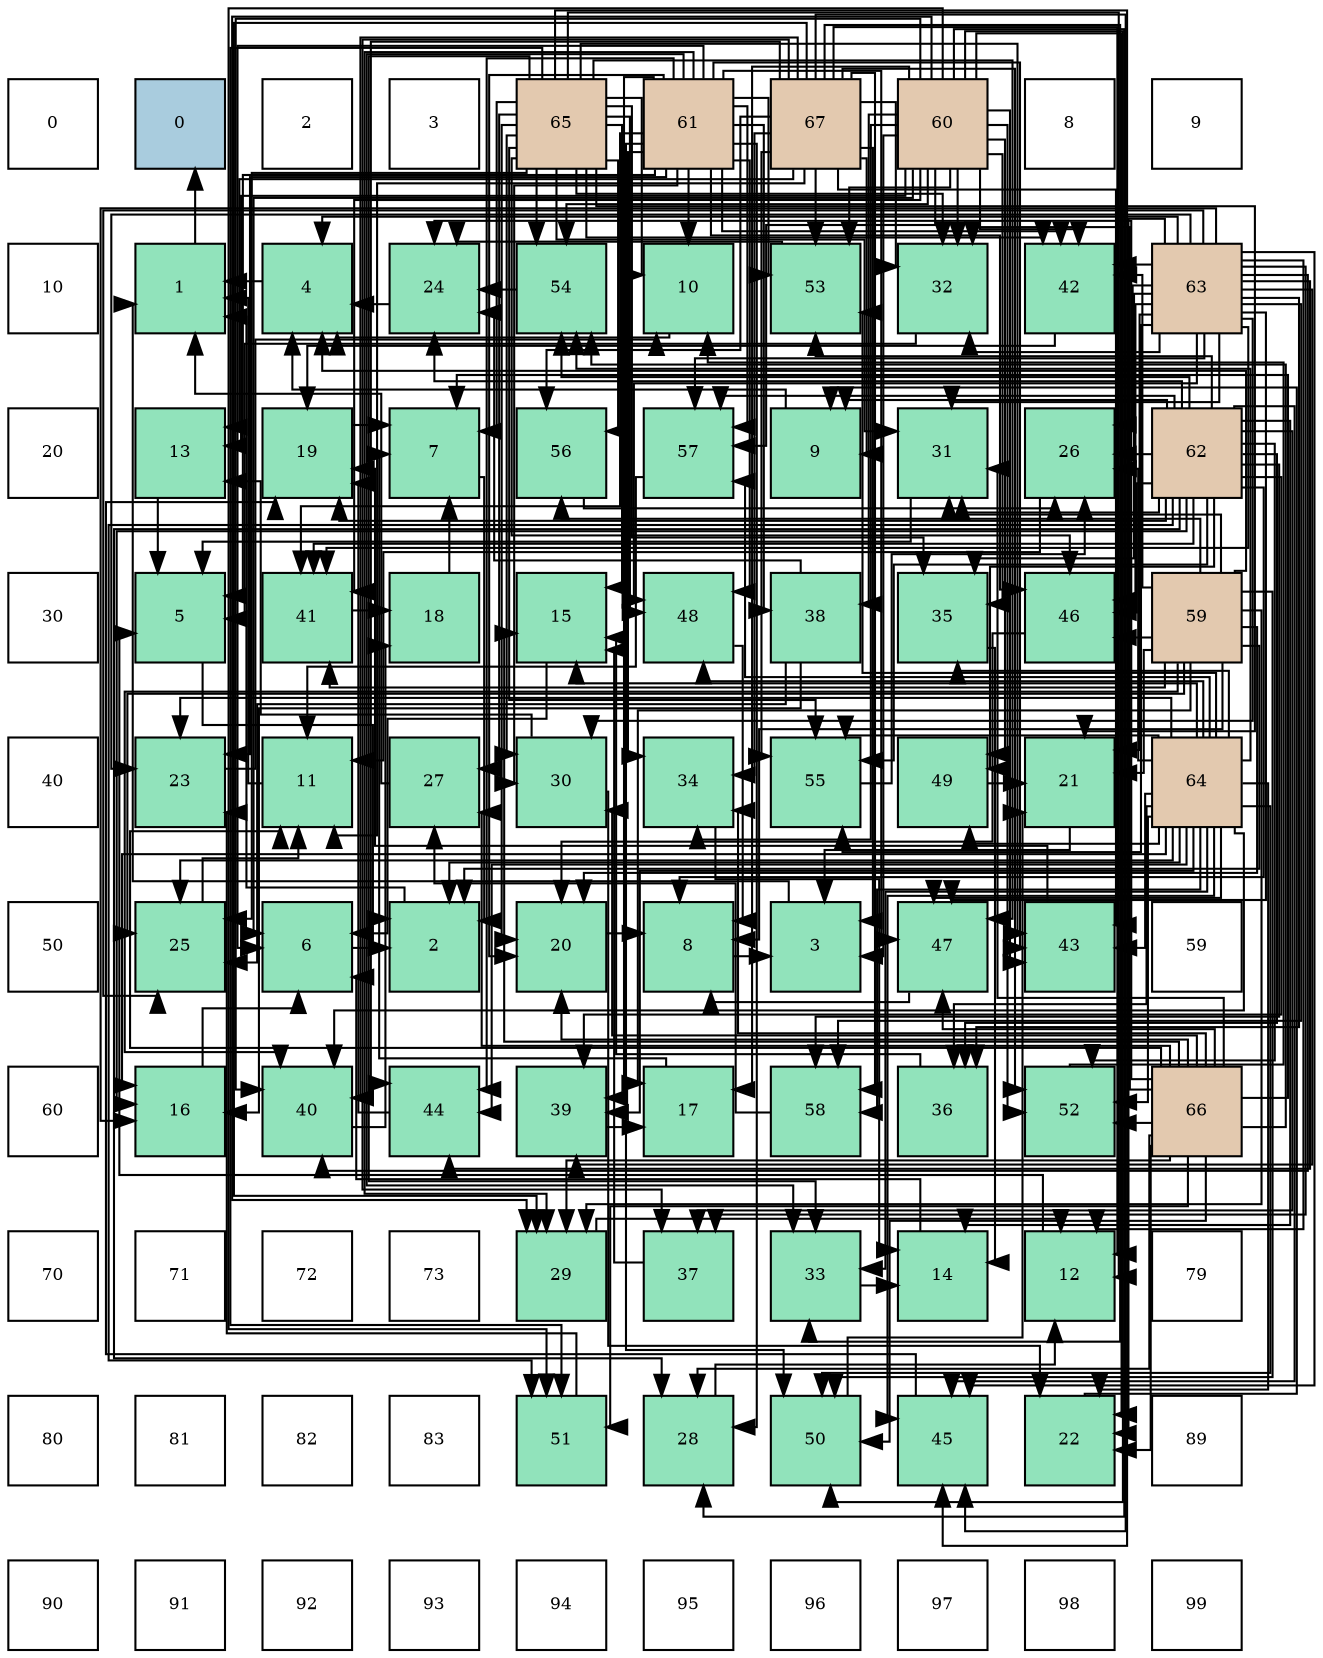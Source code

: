 digraph layout{
 rankdir=TB;
 splines=ortho;
 node [style=filled shape=square fixedsize=true width=0.6];
0[label="0", fontsize=8, fillcolor="#ffffff"];
1[label="0", fontsize=8, fillcolor="#a9ccde"];
2[label="2", fontsize=8, fillcolor="#ffffff"];
3[label="3", fontsize=8, fillcolor="#ffffff"];
4[label="65", fontsize=8, fillcolor="#e3c9af"];
5[label="61", fontsize=8, fillcolor="#e3c9af"];
6[label="67", fontsize=8, fillcolor="#e3c9af"];
7[label="60", fontsize=8, fillcolor="#e3c9af"];
8[label="8", fontsize=8, fillcolor="#ffffff"];
9[label="9", fontsize=8, fillcolor="#ffffff"];
10[label="10", fontsize=8, fillcolor="#ffffff"];
11[label="1", fontsize=8, fillcolor="#91e3bb"];
12[label="4", fontsize=8, fillcolor="#91e3bb"];
13[label="24", fontsize=8, fillcolor="#91e3bb"];
14[label="54", fontsize=8, fillcolor="#91e3bb"];
15[label="10", fontsize=8, fillcolor="#91e3bb"];
16[label="53", fontsize=8, fillcolor="#91e3bb"];
17[label="32", fontsize=8, fillcolor="#91e3bb"];
18[label="42", fontsize=8, fillcolor="#91e3bb"];
19[label="63", fontsize=8, fillcolor="#e3c9af"];
20[label="20", fontsize=8, fillcolor="#ffffff"];
21[label="13", fontsize=8, fillcolor="#91e3bb"];
22[label="19", fontsize=8, fillcolor="#91e3bb"];
23[label="7", fontsize=8, fillcolor="#91e3bb"];
24[label="56", fontsize=8, fillcolor="#91e3bb"];
25[label="57", fontsize=8, fillcolor="#91e3bb"];
26[label="9", fontsize=8, fillcolor="#91e3bb"];
27[label="31", fontsize=8, fillcolor="#91e3bb"];
28[label="26", fontsize=8, fillcolor="#91e3bb"];
29[label="62", fontsize=8, fillcolor="#e3c9af"];
30[label="30", fontsize=8, fillcolor="#ffffff"];
31[label="5", fontsize=8, fillcolor="#91e3bb"];
32[label="41", fontsize=8, fillcolor="#91e3bb"];
33[label="18", fontsize=8, fillcolor="#91e3bb"];
34[label="15", fontsize=8, fillcolor="#91e3bb"];
35[label="48", fontsize=8, fillcolor="#91e3bb"];
36[label="38", fontsize=8, fillcolor="#91e3bb"];
37[label="35", fontsize=8, fillcolor="#91e3bb"];
38[label="46", fontsize=8, fillcolor="#91e3bb"];
39[label="59", fontsize=8, fillcolor="#e3c9af"];
40[label="40", fontsize=8, fillcolor="#ffffff"];
41[label="23", fontsize=8, fillcolor="#91e3bb"];
42[label="11", fontsize=8, fillcolor="#91e3bb"];
43[label="27", fontsize=8, fillcolor="#91e3bb"];
44[label="30", fontsize=8, fillcolor="#91e3bb"];
45[label="34", fontsize=8, fillcolor="#91e3bb"];
46[label="55", fontsize=8, fillcolor="#91e3bb"];
47[label="49", fontsize=8, fillcolor="#91e3bb"];
48[label="21", fontsize=8, fillcolor="#91e3bb"];
49[label="64", fontsize=8, fillcolor="#e3c9af"];
50[label="50", fontsize=8, fillcolor="#ffffff"];
51[label="25", fontsize=8, fillcolor="#91e3bb"];
52[label="6", fontsize=8, fillcolor="#91e3bb"];
53[label="2", fontsize=8, fillcolor="#91e3bb"];
54[label="20", fontsize=8, fillcolor="#91e3bb"];
55[label="8", fontsize=8, fillcolor="#91e3bb"];
56[label="3", fontsize=8, fillcolor="#91e3bb"];
57[label="47", fontsize=8, fillcolor="#91e3bb"];
58[label="43", fontsize=8, fillcolor="#91e3bb"];
59[label="59", fontsize=8, fillcolor="#ffffff"];
60[label="60", fontsize=8, fillcolor="#ffffff"];
61[label="16", fontsize=8, fillcolor="#91e3bb"];
62[label="40", fontsize=8, fillcolor="#91e3bb"];
63[label="44", fontsize=8, fillcolor="#91e3bb"];
64[label="39", fontsize=8, fillcolor="#91e3bb"];
65[label="17", fontsize=8, fillcolor="#91e3bb"];
66[label="58", fontsize=8, fillcolor="#91e3bb"];
67[label="36", fontsize=8, fillcolor="#91e3bb"];
68[label="52", fontsize=8, fillcolor="#91e3bb"];
69[label="66", fontsize=8, fillcolor="#e3c9af"];
70[label="70", fontsize=8, fillcolor="#ffffff"];
71[label="71", fontsize=8, fillcolor="#ffffff"];
72[label="72", fontsize=8, fillcolor="#ffffff"];
73[label="73", fontsize=8, fillcolor="#ffffff"];
74[label="29", fontsize=8, fillcolor="#91e3bb"];
75[label="37", fontsize=8, fillcolor="#91e3bb"];
76[label="33", fontsize=8, fillcolor="#91e3bb"];
77[label="14", fontsize=8, fillcolor="#91e3bb"];
78[label="12", fontsize=8, fillcolor="#91e3bb"];
79[label="79", fontsize=8, fillcolor="#ffffff"];
80[label="80", fontsize=8, fillcolor="#ffffff"];
81[label="81", fontsize=8, fillcolor="#ffffff"];
82[label="82", fontsize=8, fillcolor="#ffffff"];
83[label="83", fontsize=8, fillcolor="#ffffff"];
84[label="51", fontsize=8, fillcolor="#91e3bb"];
85[label="28", fontsize=8, fillcolor="#91e3bb"];
86[label="50", fontsize=8, fillcolor="#91e3bb"];
87[label="45", fontsize=8, fillcolor="#91e3bb"];
88[label="22", fontsize=8, fillcolor="#91e3bb"];
89[label="89", fontsize=8, fillcolor="#ffffff"];
90[label="90", fontsize=8, fillcolor="#ffffff"];
91[label="91", fontsize=8, fillcolor="#ffffff"];
92[label="92", fontsize=8, fillcolor="#ffffff"];
93[label="93", fontsize=8, fillcolor="#ffffff"];
94[label="94", fontsize=8, fillcolor="#ffffff"];
95[label="95", fontsize=8, fillcolor="#ffffff"];
96[label="96", fontsize=8, fillcolor="#ffffff"];
97[label="97", fontsize=8, fillcolor="#ffffff"];
98[label="98", fontsize=8, fillcolor="#ffffff"];
99[label="99", fontsize=8, fillcolor="#ffffff"];
edge [constraint=false, style=vis];11 -> 1;
53 -> 11;
56 -> 11;
12 -> 11;
31 -> 53;
52 -> 53;
23 -> 53;
55 -> 56;
26 -> 12;
15 -> 12;
42 -> 11;
78 -> 31;
21 -> 31;
77 -> 52;
34 -> 52;
61 -> 52;
65 -> 23;
33 -> 23;
22 -> 23;
54 -> 55;
48 -> 56;
88 -> 26;
41 -> 15;
13 -> 12;
51 -> 42;
28 -> 42;
43 -> 11;
85 -> 78;
74 -> 78;
44 -> 21;
44 -> 88;
27 -> 31;
17 -> 31;
76 -> 77;
45 -> 77;
37 -> 77;
67 -> 34;
75 -> 34;
36 -> 61;
36 -> 13;
36 -> 51;
64 -> 65;
62 -> 33;
32 -> 33;
18 -> 22;
58 -> 22;
63 -> 22;
87 -> 22;
38 -> 54;
57 -> 55;
35 -> 55;
47 -> 48;
86 -> 48;
84 -> 41;
68 -> 15;
16 -> 13;
14 -> 13;
46 -> 28;
24 -> 28;
25 -> 42;
66 -> 43;
39 -> 53;
39 -> 12;
39 -> 55;
39 -> 65;
39 -> 54;
39 -> 48;
39 -> 51;
39 -> 74;
39 -> 27;
39 -> 62;
39 -> 32;
39 -> 18;
39 -> 38;
39 -> 86;
39 -> 24;
7 -> 56;
7 -> 52;
7 -> 21;
7 -> 65;
7 -> 88;
7 -> 85;
7 -> 74;
7 -> 17;
7 -> 45;
7 -> 37;
7 -> 36;
7 -> 62;
7 -> 32;
7 -> 18;
7 -> 58;
7 -> 47;
7 -> 86;
7 -> 84;
7 -> 68;
7 -> 16;
7 -> 14;
7 -> 25;
5 -> 31;
5 -> 52;
5 -> 15;
5 -> 54;
5 -> 41;
5 -> 85;
5 -> 74;
5 -> 44;
5 -> 76;
5 -> 45;
5 -> 36;
5 -> 64;
5 -> 32;
5 -> 18;
5 -> 58;
5 -> 63;
5 -> 38;
5 -> 57;
5 -> 35;
5 -> 86;
5 -> 16;
5 -> 25;
29 -> 55;
29 -> 26;
29 -> 77;
29 -> 61;
29 -> 22;
29 -> 13;
29 -> 28;
29 -> 85;
29 -> 27;
29 -> 67;
29 -> 75;
29 -> 64;
29 -> 32;
29 -> 87;
29 -> 38;
29 -> 47;
29 -> 84;
29 -> 68;
29 -> 16;
29 -> 14;
29 -> 46;
29 -> 25;
29 -> 66;
19 -> 12;
19 -> 78;
19 -> 61;
19 -> 48;
19 -> 88;
19 -> 41;
19 -> 51;
19 -> 28;
19 -> 44;
19 -> 27;
19 -> 17;
19 -> 37;
19 -> 67;
19 -> 75;
19 -> 64;
19 -> 62;
19 -> 32;
19 -> 18;
19 -> 63;
19 -> 87;
19 -> 38;
19 -> 57;
19 -> 35;
19 -> 46;
19 -> 25;
19 -> 66;
49 -> 53;
49 -> 34;
49 -> 61;
49 -> 88;
49 -> 41;
49 -> 51;
49 -> 28;
49 -> 76;
49 -> 37;
49 -> 67;
49 -> 64;
49 -> 62;
49 -> 58;
49 -> 63;
49 -> 87;
49 -> 57;
49 -> 35;
49 -> 47;
49 -> 86;
49 -> 68;
49 -> 16;
49 -> 14;
49 -> 46;
49 -> 25;
49 -> 66;
4 -> 23;
4 -> 15;
4 -> 78;
4 -> 34;
4 -> 54;
4 -> 48;
4 -> 51;
4 -> 43;
4 -> 44;
4 -> 27;
4 -> 17;
4 -> 76;
4 -> 37;
4 -> 18;
4 -> 58;
4 -> 87;
4 -> 38;
4 -> 57;
4 -> 35;
4 -> 84;
4 -> 14;
4 -> 46;
4 -> 24;
69 -> 23;
69 -> 42;
69 -> 34;
69 -> 54;
69 -> 88;
69 -> 13;
69 -> 43;
69 -> 85;
69 -> 74;
69 -> 44;
69 -> 27;
69 -> 17;
69 -> 45;
69 -> 57;
69 -> 86;
69 -> 84;
69 -> 68;
69 -> 14;
6 -> 56;
6 -> 26;
6 -> 42;
6 -> 78;
6 -> 21;
6 -> 74;
6 -> 17;
6 -> 76;
6 -> 45;
6 -> 75;
6 -> 62;
6 -> 58;
6 -> 63;
6 -> 87;
6 -> 68;
6 -> 16;
6 -> 46;
6 -> 24;
6 -> 66;
edge [constraint=true, style=invis];
0 -> 10 -> 20 -> 30 -> 40 -> 50 -> 60 -> 70 -> 80 -> 90;
1 -> 11 -> 21 -> 31 -> 41 -> 51 -> 61 -> 71 -> 81 -> 91;
2 -> 12 -> 22 -> 32 -> 42 -> 52 -> 62 -> 72 -> 82 -> 92;
3 -> 13 -> 23 -> 33 -> 43 -> 53 -> 63 -> 73 -> 83 -> 93;
4 -> 14 -> 24 -> 34 -> 44 -> 54 -> 64 -> 74 -> 84 -> 94;
5 -> 15 -> 25 -> 35 -> 45 -> 55 -> 65 -> 75 -> 85 -> 95;
6 -> 16 -> 26 -> 36 -> 46 -> 56 -> 66 -> 76 -> 86 -> 96;
7 -> 17 -> 27 -> 37 -> 47 -> 57 -> 67 -> 77 -> 87 -> 97;
8 -> 18 -> 28 -> 38 -> 48 -> 58 -> 68 -> 78 -> 88 -> 98;
9 -> 19 -> 29 -> 39 -> 49 -> 59 -> 69 -> 79 -> 89 -> 99;
rank = same {0 -> 1 -> 2 -> 3 -> 4 -> 5 -> 6 -> 7 -> 8 -> 9};
rank = same {10 -> 11 -> 12 -> 13 -> 14 -> 15 -> 16 -> 17 -> 18 -> 19};
rank = same {20 -> 21 -> 22 -> 23 -> 24 -> 25 -> 26 -> 27 -> 28 -> 29};
rank = same {30 -> 31 -> 32 -> 33 -> 34 -> 35 -> 36 -> 37 -> 38 -> 39};
rank = same {40 -> 41 -> 42 -> 43 -> 44 -> 45 -> 46 -> 47 -> 48 -> 49};
rank = same {50 -> 51 -> 52 -> 53 -> 54 -> 55 -> 56 -> 57 -> 58 -> 59};
rank = same {60 -> 61 -> 62 -> 63 -> 64 -> 65 -> 66 -> 67 -> 68 -> 69};
rank = same {70 -> 71 -> 72 -> 73 -> 74 -> 75 -> 76 -> 77 -> 78 -> 79};
rank = same {80 -> 81 -> 82 -> 83 -> 84 -> 85 -> 86 -> 87 -> 88 -> 89};
rank = same {90 -> 91 -> 92 -> 93 -> 94 -> 95 -> 96 -> 97 -> 98 -> 99};
}